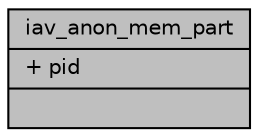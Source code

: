 digraph "iav_anon_mem_part"
{
 // INTERACTIVE_SVG=YES
 // LATEX_PDF_SIZE
  bgcolor="transparent";
  edge [fontname="Helvetica",fontsize="10",labelfontname="Helvetica",labelfontsize="10"];
  node [fontname="Helvetica",fontsize="10",shape=record];
  Node1 [label="{iav_anon_mem_part\n|+ pid\l|}",height=0.2,width=0.4,color="black", fillcolor="grey75", style="filled", fontcolor="black",tooltip=" "];
}

